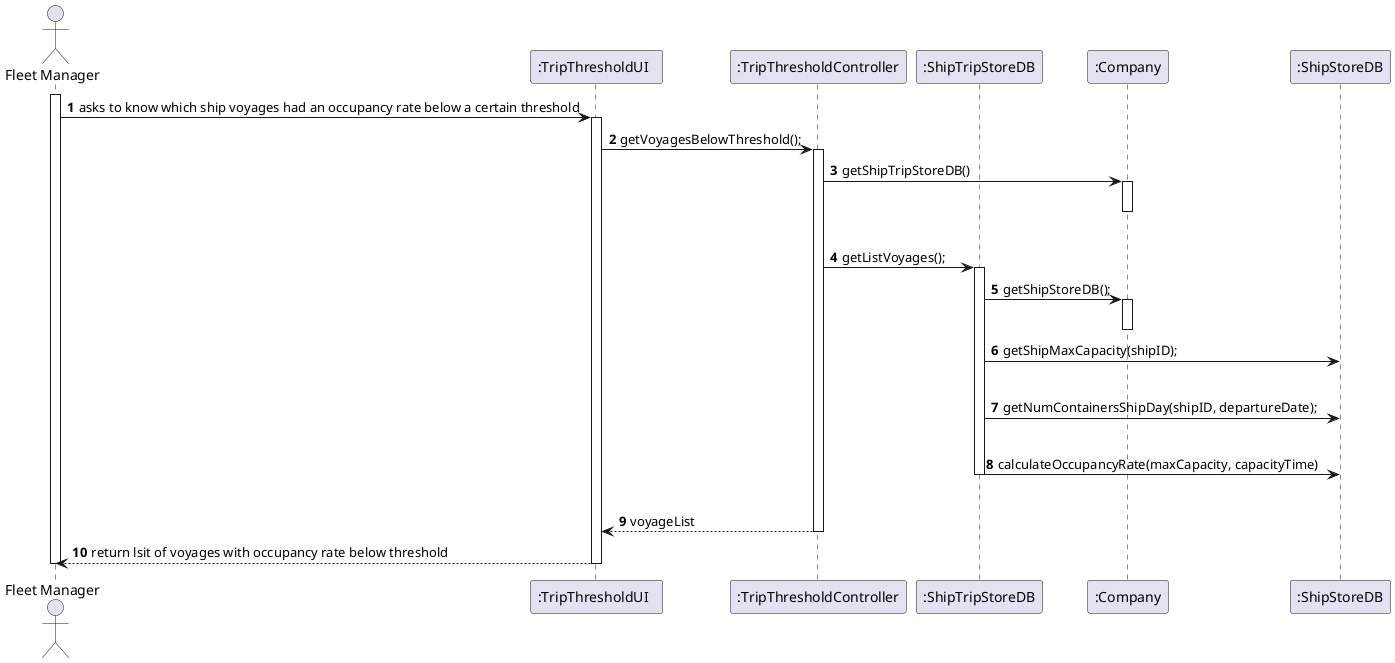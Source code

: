 @startuml
autonumber
'hide footbox
actor "Fleet Manager" as SC
participant ":TripThresholdUI  " as UI
participant ":TripThresholdController" as CTRL
participant ":ShipTripStoreDB" as CMS
participant ":Company" as CMP
participant ":ShipStoreDB" as SSDB

activate SC
SC -> UI : asks to know which ship voyages had an occupancy rate below a certain threshold

activate UI
UI -> CTRL : getVoyagesBelowThreshold();
activate CTRL
CTRL -> CMP : getShipTripStoreDB()
activate CMP
|||
deactivate CMP
CTRL -> CMS : getListVoyages();
activate CMS
CMS -> CMP : getShipStoreDB();
activate CMP
deactivate CMP
CMS -> SSDB : getShipMaxCapacity(shipID);
|||
CMS -> SSDB : getNumContainersShipDay(shipID, departureDate);
|||
CMS -> SSDB : calculateOccupancyRate(maxCapacity, capacityTime)
deactivate CMS

|||
CTRL --> UI : voyageList
deactivate CTRL
UI --> SC : return lsit of voyages with occupancy rate below threshold
deactivate UI
deactivate SC

@enduml
